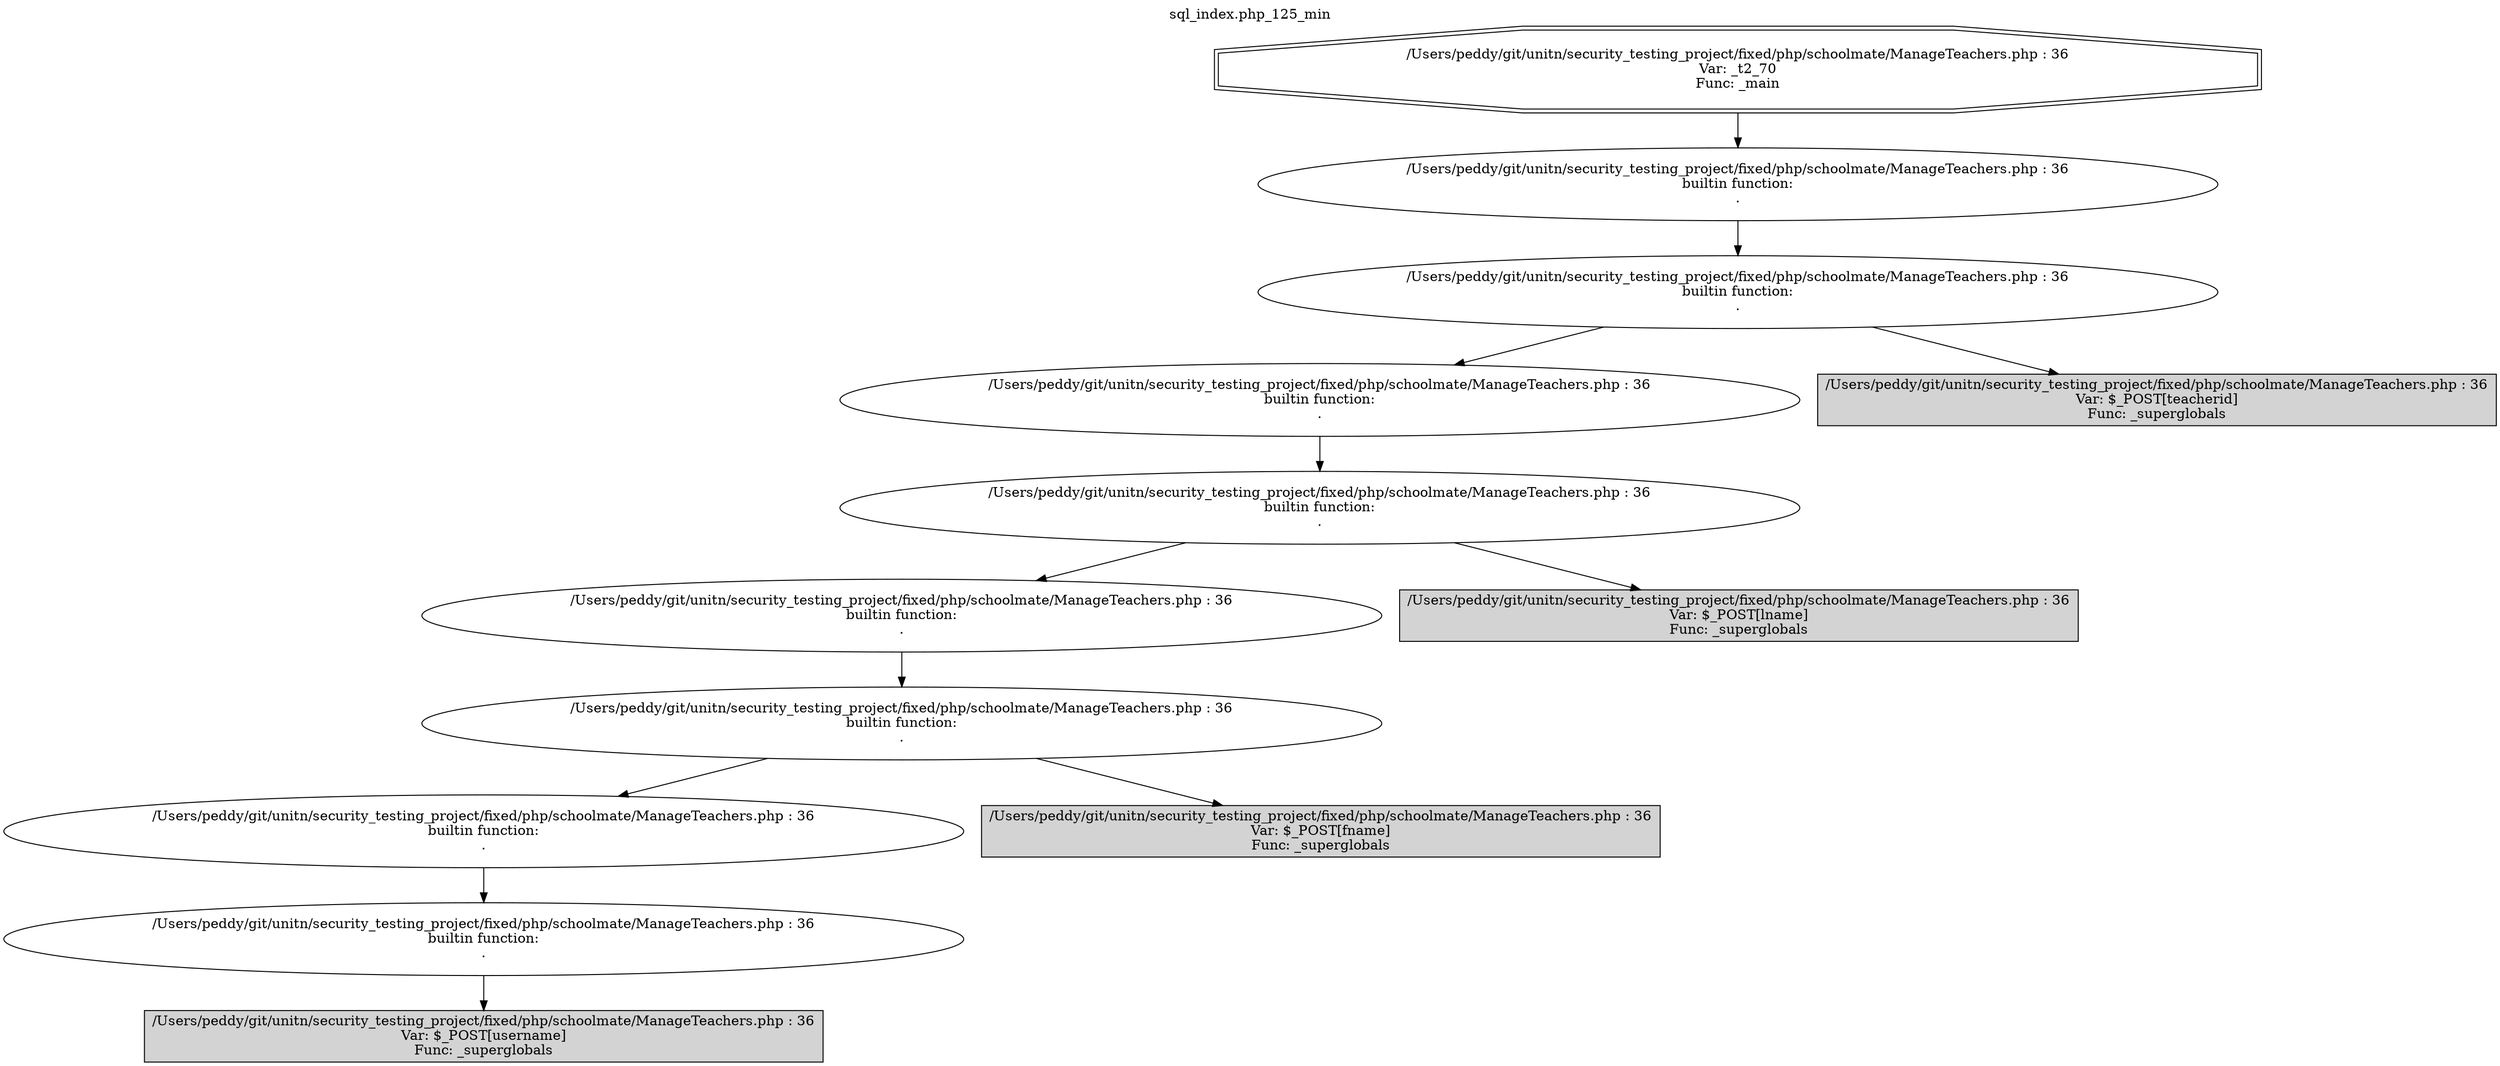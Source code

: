 digraph cfg {
  label="sql_index.php_125_min";
  labelloc=t;
  n1 [shape=doubleoctagon, label="/Users/peddy/git/unitn/security_testing_project/fixed/php/schoolmate/ManageTeachers.php : 36\nVar: _t2_70\nFunc: _main\n"];
  n2 [shape=ellipse, label="/Users/peddy/git/unitn/security_testing_project/fixed/php/schoolmate/ManageTeachers.php : 36\nbuiltin function:\n.\n"];
  n3 [shape=ellipse, label="/Users/peddy/git/unitn/security_testing_project/fixed/php/schoolmate/ManageTeachers.php : 36\nbuiltin function:\n.\n"];
  n4 [shape=ellipse, label="/Users/peddy/git/unitn/security_testing_project/fixed/php/schoolmate/ManageTeachers.php : 36\nbuiltin function:\n.\n"];
  n5 [shape=ellipse, label="/Users/peddy/git/unitn/security_testing_project/fixed/php/schoolmate/ManageTeachers.php : 36\nbuiltin function:\n.\n"];
  n6 [shape=ellipse, label="/Users/peddy/git/unitn/security_testing_project/fixed/php/schoolmate/ManageTeachers.php : 36\nbuiltin function:\n.\n"];
  n7 [shape=ellipse, label="/Users/peddy/git/unitn/security_testing_project/fixed/php/schoolmate/ManageTeachers.php : 36\nbuiltin function:\n.\n"];
  n8 [shape=ellipse, label="/Users/peddy/git/unitn/security_testing_project/fixed/php/schoolmate/ManageTeachers.php : 36\nbuiltin function:\n.\n"];
  n9 [shape=ellipse, label="/Users/peddy/git/unitn/security_testing_project/fixed/php/schoolmate/ManageTeachers.php : 36\nbuiltin function:\n.\n"];
  n10 [shape=box, label="/Users/peddy/git/unitn/security_testing_project/fixed/php/schoolmate/ManageTeachers.php : 36\nVar: $_POST[username]\nFunc: _superglobals\n",style=filled];
  n11 [shape=box, label="/Users/peddy/git/unitn/security_testing_project/fixed/php/schoolmate/ManageTeachers.php : 36\nVar: $_POST[fname]\nFunc: _superglobals\n",style=filled];
  n12 [shape=box, label="/Users/peddy/git/unitn/security_testing_project/fixed/php/schoolmate/ManageTeachers.php : 36\nVar: $_POST[lname]\nFunc: _superglobals\n",style=filled];
  n13 [shape=box, label="/Users/peddy/git/unitn/security_testing_project/fixed/php/schoolmate/ManageTeachers.php : 36\nVar: $_POST[teacherid]\nFunc: _superglobals\n",style=filled];
  n1 -> n2;
  n2 -> n3;
  n3 -> n4;
  n3 -> n13;
  n4 -> n5;
  n5 -> n6;
  n5 -> n12;
  n6 -> n7;
  n7 -> n8;
  n7 -> n11;
  n8 -> n9;
  n9 -> n10;
}

